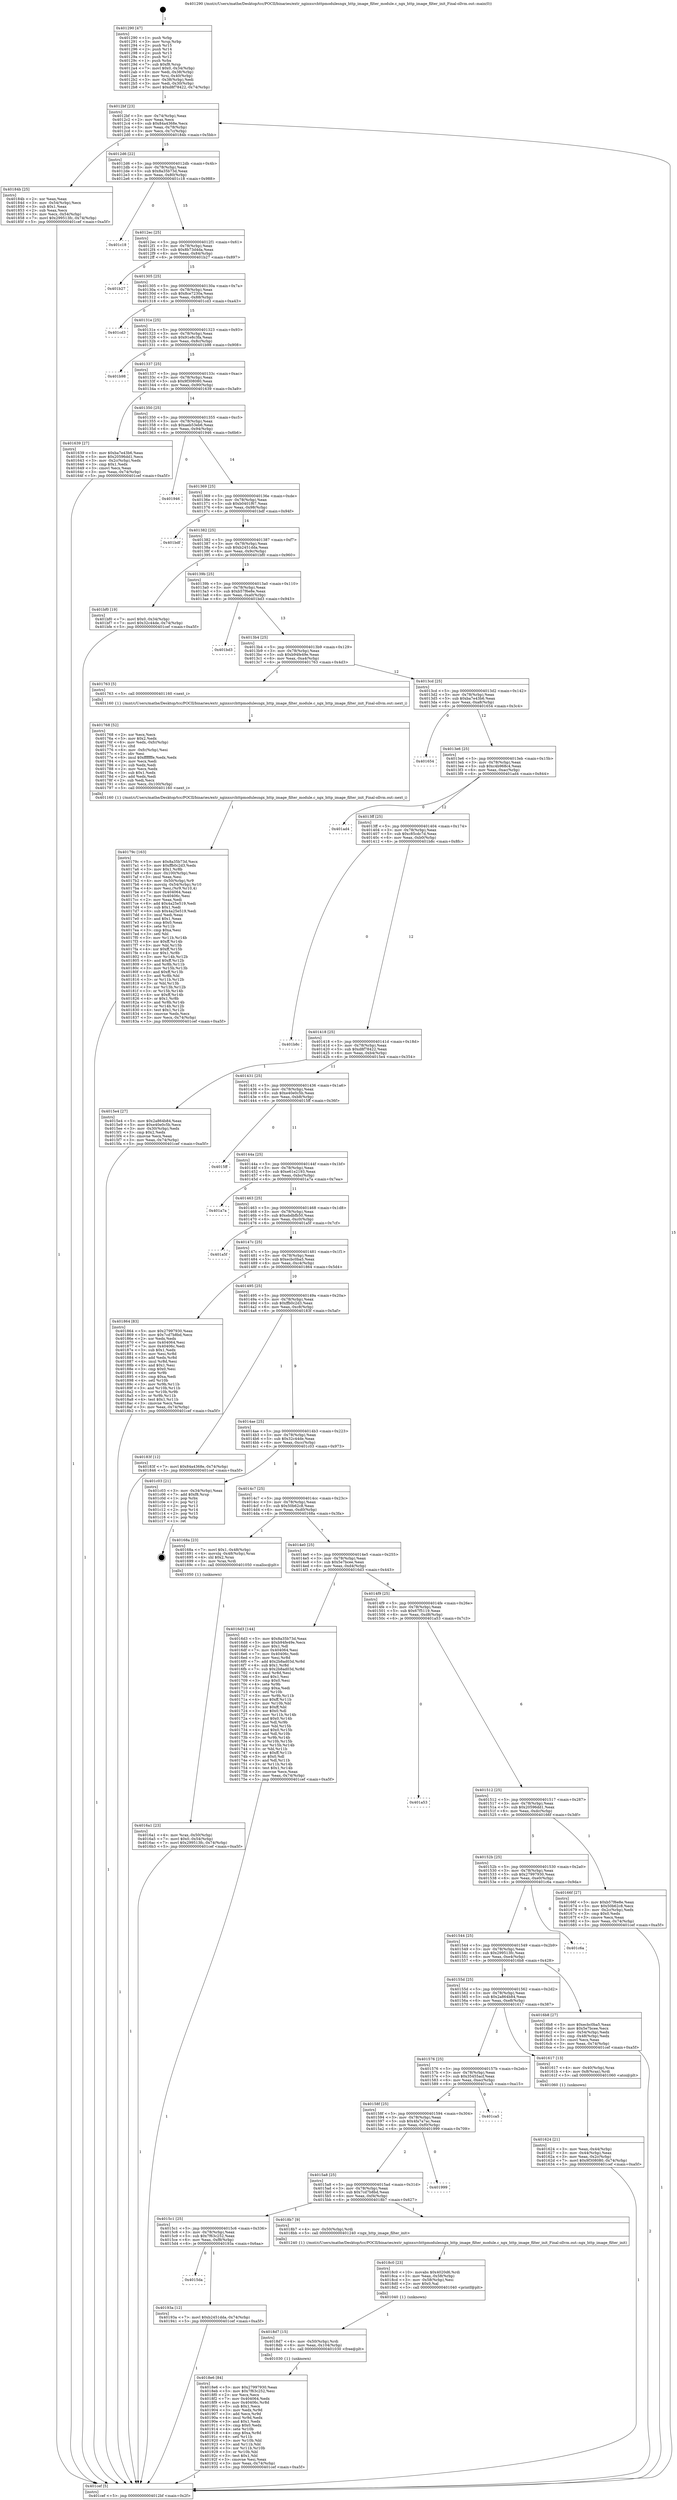 digraph "0x401290" {
  label = "0x401290 (/mnt/c/Users/mathe/Desktop/tcc/POCII/binaries/extr_nginxsrchttpmodulesngx_http_image_filter_module.c_ngx_http_image_filter_init_Final-ollvm.out::main(0))"
  labelloc = "t"
  node[shape=record]

  Entry [label="",width=0.3,height=0.3,shape=circle,fillcolor=black,style=filled]
  "0x4012bf" [label="{
     0x4012bf [23]\l
     | [instrs]\l
     &nbsp;&nbsp;0x4012bf \<+3\>: mov -0x74(%rbp),%eax\l
     &nbsp;&nbsp;0x4012c2 \<+2\>: mov %eax,%ecx\l
     &nbsp;&nbsp;0x4012c4 \<+6\>: sub $0x84a4368e,%ecx\l
     &nbsp;&nbsp;0x4012ca \<+3\>: mov %eax,-0x78(%rbp)\l
     &nbsp;&nbsp;0x4012cd \<+3\>: mov %ecx,-0x7c(%rbp)\l
     &nbsp;&nbsp;0x4012d0 \<+6\>: je 000000000040184b \<main+0x5bb\>\l
  }"]
  "0x40184b" [label="{
     0x40184b [25]\l
     | [instrs]\l
     &nbsp;&nbsp;0x40184b \<+2\>: xor %eax,%eax\l
     &nbsp;&nbsp;0x40184d \<+3\>: mov -0x54(%rbp),%ecx\l
     &nbsp;&nbsp;0x401850 \<+3\>: sub $0x1,%eax\l
     &nbsp;&nbsp;0x401853 \<+2\>: sub %eax,%ecx\l
     &nbsp;&nbsp;0x401855 \<+3\>: mov %ecx,-0x54(%rbp)\l
     &nbsp;&nbsp;0x401858 \<+7\>: movl $0x299513fc,-0x74(%rbp)\l
     &nbsp;&nbsp;0x40185f \<+5\>: jmp 0000000000401cef \<main+0xa5f\>\l
  }"]
  "0x4012d6" [label="{
     0x4012d6 [22]\l
     | [instrs]\l
     &nbsp;&nbsp;0x4012d6 \<+5\>: jmp 00000000004012db \<main+0x4b\>\l
     &nbsp;&nbsp;0x4012db \<+3\>: mov -0x78(%rbp),%eax\l
     &nbsp;&nbsp;0x4012de \<+5\>: sub $0x8a35b73d,%eax\l
     &nbsp;&nbsp;0x4012e3 \<+3\>: mov %eax,-0x80(%rbp)\l
     &nbsp;&nbsp;0x4012e6 \<+6\>: je 0000000000401c18 \<main+0x988\>\l
  }"]
  Exit [label="",width=0.3,height=0.3,shape=circle,fillcolor=black,style=filled,peripheries=2]
  "0x401c18" [label="{
     0x401c18\l
  }", style=dashed]
  "0x4012ec" [label="{
     0x4012ec [25]\l
     | [instrs]\l
     &nbsp;&nbsp;0x4012ec \<+5\>: jmp 00000000004012f1 \<main+0x61\>\l
     &nbsp;&nbsp;0x4012f1 \<+3\>: mov -0x78(%rbp),%eax\l
     &nbsp;&nbsp;0x4012f4 \<+5\>: sub $0x8b73d4da,%eax\l
     &nbsp;&nbsp;0x4012f9 \<+6\>: mov %eax,-0x84(%rbp)\l
     &nbsp;&nbsp;0x4012ff \<+6\>: je 0000000000401b27 \<main+0x897\>\l
  }"]
  "0x4015da" [label="{
     0x4015da\l
  }", style=dashed]
  "0x401b27" [label="{
     0x401b27\l
  }", style=dashed]
  "0x401305" [label="{
     0x401305 [25]\l
     | [instrs]\l
     &nbsp;&nbsp;0x401305 \<+5\>: jmp 000000000040130a \<main+0x7a\>\l
     &nbsp;&nbsp;0x40130a \<+3\>: mov -0x78(%rbp),%eax\l
     &nbsp;&nbsp;0x40130d \<+5\>: sub $0x8ce7230a,%eax\l
     &nbsp;&nbsp;0x401312 \<+6\>: mov %eax,-0x88(%rbp)\l
     &nbsp;&nbsp;0x401318 \<+6\>: je 0000000000401cd3 \<main+0xa43\>\l
  }"]
  "0x40193a" [label="{
     0x40193a [12]\l
     | [instrs]\l
     &nbsp;&nbsp;0x40193a \<+7\>: movl $0xb2451dda,-0x74(%rbp)\l
     &nbsp;&nbsp;0x401941 \<+5\>: jmp 0000000000401cef \<main+0xa5f\>\l
  }"]
  "0x401cd3" [label="{
     0x401cd3\l
  }", style=dashed]
  "0x40131e" [label="{
     0x40131e [25]\l
     | [instrs]\l
     &nbsp;&nbsp;0x40131e \<+5\>: jmp 0000000000401323 \<main+0x93\>\l
     &nbsp;&nbsp;0x401323 \<+3\>: mov -0x78(%rbp),%eax\l
     &nbsp;&nbsp;0x401326 \<+5\>: sub $0x91e8c3fa,%eax\l
     &nbsp;&nbsp;0x40132b \<+6\>: mov %eax,-0x8c(%rbp)\l
     &nbsp;&nbsp;0x401331 \<+6\>: je 0000000000401b98 \<main+0x908\>\l
  }"]
  "0x4018e6" [label="{
     0x4018e6 [84]\l
     | [instrs]\l
     &nbsp;&nbsp;0x4018e6 \<+5\>: mov $0x27997930,%eax\l
     &nbsp;&nbsp;0x4018eb \<+5\>: mov $0x7f63c252,%esi\l
     &nbsp;&nbsp;0x4018f0 \<+2\>: xor %ecx,%ecx\l
     &nbsp;&nbsp;0x4018f2 \<+7\>: mov 0x404064,%edx\l
     &nbsp;&nbsp;0x4018f9 \<+8\>: mov 0x40406c,%r8d\l
     &nbsp;&nbsp;0x401901 \<+3\>: sub $0x1,%ecx\l
     &nbsp;&nbsp;0x401904 \<+3\>: mov %edx,%r9d\l
     &nbsp;&nbsp;0x401907 \<+3\>: add %ecx,%r9d\l
     &nbsp;&nbsp;0x40190a \<+4\>: imul %r9d,%edx\l
     &nbsp;&nbsp;0x40190e \<+3\>: and $0x1,%edx\l
     &nbsp;&nbsp;0x401911 \<+3\>: cmp $0x0,%edx\l
     &nbsp;&nbsp;0x401914 \<+4\>: sete %r10b\l
     &nbsp;&nbsp;0x401918 \<+4\>: cmp $0xa,%r8d\l
     &nbsp;&nbsp;0x40191c \<+4\>: setl %r11b\l
     &nbsp;&nbsp;0x401920 \<+3\>: mov %r10b,%bl\l
     &nbsp;&nbsp;0x401923 \<+3\>: and %r11b,%bl\l
     &nbsp;&nbsp;0x401926 \<+3\>: xor %r11b,%r10b\l
     &nbsp;&nbsp;0x401929 \<+3\>: or %r10b,%bl\l
     &nbsp;&nbsp;0x40192c \<+3\>: test $0x1,%bl\l
     &nbsp;&nbsp;0x40192f \<+3\>: cmovne %esi,%eax\l
     &nbsp;&nbsp;0x401932 \<+3\>: mov %eax,-0x74(%rbp)\l
     &nbsp;&nbsp;0x401935 \<+5\>: jmp 0000000000401cef \<main+0xa5f\>\l
  }"]
  "0x401b98" [label="{
     0x401b98\l
  }", style=dashed]
  "0x401337" [label="{
     0x401337 [25]\l
     | [instrs]\l
     &nbsp;&nbsp;0x401337 \<+5\>: jmp 000000000040133c \<main+0xac\>\l
     &nbsp;&nbsp;0x40133c \<+3\>: mov -0x78(%rbp),%eax\l
     &nbsp;&nbsp;0x40133f \<+5\>: sub $0x9f308080,%eax\l
     &nbsp;&nbsp;0x401344 \<+6\>: mov %eax,-0x90(%rbp)\l
     &nbsp;&nbsp;0x40134a \<+6\>: je 0000000000401639 \<main+0x3a9\>\l
  }"]
  "0x4018d7" [label="{
     0x4018d7 [15]\l
     | [instrs]\l
     &nbsp;&nbsp;0x4018d7 \<+4\>: mov -0x50(%rbp),%rdi\l
     &nbsp;&nbsp;0x4018db \<+6\>: mov %eax,-0x104(%rbp)\l
     &nbsp;&nbsp;0x4018e1 \<+5\>: call 0000000000401030 \<free@plt\>\l
     | [calls]\l
     &nbsp;&nbsp;0x401030 \{1\} (unknown)\l
  }"]
  "0x401639" [label="{
     0x401639 [27]\l
     | [instrs]\l
     &nbsp;&nbsp;0x401639 \<+5\>: mov $0xba7e43b6,%eax\l
     &nbsp;&nbsp;0x40163e \<+5\>: mov $0x20596dd1,%ecx\l
     &nbsp;&nbsp;0x401643 \<+3\>: mov -0x2c(%rbp),%edx\l
     &nbsp;&nbsp;0x401646 \<+3\>: cmp $0x1,%edx\l
     &nbsp;&nbsp;0x401649 \<+3\>: cmovl %ecx,%eax\l
     &nbsp;&nbsp;0x40164c \<+3\>: mov %eax,-0x74(%rbp)\l
     &nbsp;&nbsp;0x40164f \<+5\>: jmp 0000000000401cef \<main+0xa5f\>\l
  }"]
  "0x401350" [label="{
     0x401350 [25]\l
     | [instrs]\l
     &nbsp;&nbsp;0x401350 \<+5\>: jmp 0000000000401355 \<main+0xc5\>\l
     &nbsp;&nbsp;0x401355 \<+3\>: mov -0x78(%rbp),%eax\l
     &nbsp;&nbsp;0x401358 \<+5\>: sub $0xaeb53eb6,%eax\l
     &nbsp;&nbsp;0x40135d \<+6\>: mov %eax,-0x94(%rbp)\l
     &nbsp;&nbsp;0x401363 \<+6\>: je 0000000000401946 \<main+0x6b6\>\l
  }"]
  "0x4018c0" [label="{
     0x4018c0 [23]\l
     | [instrs]\l
     &nbsp;&nbsp;0x4018c0 \<+10\>: movabs $0x4020d6,%rdi\l
     &nbsp;&nbsp;0x4018ca \<+3\>: mov %eax,-0x58(%rbp)\l
     &nbsp;&nbsp;0x4018cd \<+3\>: mov -0x58(%rbp),%esi\l
     &nbsp;&nbsp;0x4018d0 \<+2\>: mov $0x0,%al\l
     &nbsp;&nbsp;0x4018d2 \<+5\>: call 0000000000401040 \<printf@plt\>\l
     | [calls]\l
     &nbsp;&nbsp;0x401040 \{1\} (unknown)\l
  }"]
  "0x401946" [label="{
     0x401946\l
  }", style=dashed]
  "0x401369" [label="{
     0x401369 [25]\l
     | [instrs]\l
     &nbsp;&nbsp;0x401369 \<+5\>: jmp 000000000040136e \<main+0xde\>\l
     &nbsp;&nbsp;0x40136e \<+3\>: mov -0x78(%rbp),%eax\l
     &nbsp;&nbsp;0x401371 \<+5\>: sub $0xb0401f67,%eax\l
     &nbsp;&nbsp;0x401376 \<+6\>: mov %eax,-0x98(%rbp)\l
     &nbsp;&nbsp;0x40137c \<+6\>: je 0000000000401bdf \<main+0x94f\>\l
  }"]
  "0x4015c1" [label="{
     0x4015c1 [25]\l
     | [instrs]\l
     &nbsp;&nbsp;0x4015c1 \<+5\>: jmp 00000000004015c6 \<main+0x336\>\l
     &nbsp;&nbsp;0x4015c6 \<+3\>: mov -0x78(%rbp),%eax\l
     &nbsp;&nbsp;0x4015c9 \<+5\>: sub $0x7f63c252,%eax\l
     &nbsp;&nbsp;0x4015ce \<+6\>: mov %eax,-0xf8(%rbp)\l
     &nbsp;&nbsp;0x4015d4 \<+6\>: je 000000000040193a \<main+0x6aa\>\l
  }"]
  "0x401bdf" [label="{
     0x401bdf\l
  }", style=dashed]
  "0x401382" [label="{
     0x401382 [25]\l
     | [instrs]\l
     &nbsp;&nbsp;0x401382 \<+5\>: jmp 0000000000401387 \<main+0xf7\>\l
     &nbsp;&nbsp;0x401387 \<+3\>: mov -0x78(%rbp),%eax\l
     &nbsp;&nbsp;0x40138a \<+5\>: sub $0xb2451dda,%eax\l
     &nbsp;&nbsp;0x40138f \<+6\>: mov %eax,-0x9c(%rbp)\l
     &nbsp;&nbsp;0x401395 \<+6\>: je 0000000000401bf0 \<main+0x960\>\l
  }"]
  "0x4018b7" [label="{
     0x4018b7 [9]\l
     | [instrs]\l
     &nbsp;&nbsp;0x4018b7 \<+4\>: mov -0x50(%rbp),%rdi\l
     &nbsp;&nbsp;0x4018bb \<+5\>: call 0000000000401240 \<ngx_http_image_filter_init\>\l
     | [calls]\l
     &nbsp;&nbsp;0x401240 \{1\} (/mnt/c/Users/mathe/Desktop/tcc/POCII/binaries/extr_nginxsrchttpmodulesngx_http_image_filter_module.c_ngx_http_image_filter_init_Final-ollvm.out::ngx_http_image_filter_init)\l
  }"]
  "0x401bf0" [label="{
     0x401bf0 [19]\l
     | [instrs]\l
     &nbsp;&nbsp;0x401bf0 \<+7\>: movl $0x0,-0x34(%rbp)\l
     &nbsp;&nbsp;0x401bf7 \<+7\>: movl $0x32c44de,-0x74(%rbp)\l
     &nbsp;&nbsp;0x401bfe \<+5\>: jmp 0000000000401cef \<main+0xa5f\>\l
  }"]
  "0x40139b" [label="{
     0x40139b [25]\l
     | [instrs]\l
     &nbsp;&nbsp;0x40139b \<+5\>: jmp 00000000004013a0 \<main+0x110\>\l
     &nbsp;&nbsp;0x4013a0 \<+3\>: mov -0x78(%rbp),%eax\l
     &nbsp;&nbsp;0x4013a3 \<+5\>: sub $0xb57f6e8e,%eax\l
     &nbsp;&nbsp;0x4013a8 \<+6\>: mov %eax,-0xa0(%rbp)\l
     &nbsp;&nbsp;0x4013ae \<+6\>: je 0000000000401bd3 \<main+0x943\>\l
  }"]
  "0x4015a8" [label="{
     0x4015a8 [25]\l
     | [instrs]\l
     &nbsp;&nbsp;0x4015a8 \<+5\>: jmp 00000000004015ad \<main+0x31d\>\l
     &nbsp;&nbsp;0x4015ad \<+3\>: mov -0x78(%rbp),%eax\l
     &nbsp;&nbsp;0x4015b0 \<+5\>: sub $0x7cd7b8bd,%eax\l
     &nbsp;&nbsp;0x4015b5 \<+6\>: mov %eax,-0xf4(%rbp)\l
     &nbsp;&nbsp;0x4015bb \<+6\>: je 00000000004018b7 \<main+0x627\>\l
  }"]
  "0x401bd3" [label="{
     0x401bd3\l
  }", style=dashed]
  "0x4013b4" [label="{
     0x4013b4 [25]\l
     | [instrs]\l
     &nbsp;&nbsp;0x4013b4 \<+5\>: jmp 00000000004013b9 \<main+0x129\>\l
     &nbsp;&nbsp;0x4013b9 \<+3\>: mov -0x78(%rbp),%eax\l
     &nbsp;&nbsp;0x4013bc \<+5\>: sub $0xb94fe49e,%eax\l
     &nbsp;&nbsp;0x4013c1 \<+6\>: mov %eax,-0xa4(%rbp)\l
     &nbsp;&nbsp;0x4013c7 \<+6\>: je 0000000000401763 \<main+0x4d3\>\l
  }"]
  "0x401999" [label="{
     0x401999\l
  }", style=dashed]
  "0x401763" [label="{
     0x401763 [5]\l
     | [instrs]\l
     &nbsp;&nbsp;0x401763 \<+5\>: call 0000000000401160 \<next_i\>\l
     | [calls]\l
     &nbsp;&nbsp;0x401160 \{1\} (/mnt/c/Users/mathe/Desktop/tcc/POCII/binaries/extr_nginxsrchttpmodulesngx_http_image_filter_module.c_ngx_http_image_filter_init_Final-ollvm.out::next_i)\l
  }"]
  "0x4013cd" [label="{
     0x4013cd [25]\l
     | [instrs]\l
     &nbsp;&nbsp;0x4013cd \<+5\>: jmp 00000000004013d2 \<main+0x142\>\l
     &nbsp;&nbsp;0x4013d2 \<+3\>: mov -0x78(%rbp),%eax\l
     &nbsp;&nbsp;0x4013d5 \<+5\>: sub $0xba7e43b6,%eax\l
     &nbsp;&nbsp;0x4013da \<+6\>: mov %eax,-0xa8(%rbp)\l
     &nbsp;&nbsp;0x4013e0 \<+6\>: je 0000000000401654 \<main+0x3c4\>\l
  }"]
  "0x40158f" [label="{
     0x40158f [25]\l
     | [instrs]\l
     &nbsp;&nbsp;0x40158f \<+5\>: jmp 0000000000401594 \<main+0x304\>\l
     &nbsp;&nbsp;0x401594 \<+3\>: mov -0x78(%rbp),%eax\l
     &nbsp;&nbsp;0x401597 \<+5\>: sub $0x4fa7a7ac,%eax\l
     &nbsp;&nbsp;0x40159c \<+6\>: mov %eax,-0xf0(%rbp)\l
     &nbsp;&nbsp;0x4015a2 \<+6\>: je 0000000000401999 \<main+0x709\>\l
  }"]
  "0x401654" [label="{
     0x401654\l
  }", style=dashed]
  "0x4013e6" [label="{
     0x4013e6 [25]\l
     | [instrs]\l
     &nbsp;&nbsp;0x4013e6 \<+5\>: jmp 00000000004013eb \<main+0x15b\>\l
     &nbsp;&nbsp;0x4013eb \<+3\>: mov -0x78(%rbp),%eax\l
     &nbsp;&nbsp;0x4013ee \<+5\>: sub $0xc4b968c4,%eax\l
     &nbsp;&nbsp;0x4013f3 \<+6\>: mov %eax,-0xac(%rbp)\l
     &nbsp;&nbsp;0x4013f9 \<+6\>: je 0000000000401ad4 \<main+0x844\>\l
  }"]
  "0x401ca5" [label="{
     0x401ca5\l
  }", style=dashed]
  "0x401ad4" [label="{
     0x401ad4\l
  }", style=dashed]
  "0x4013ff" [label="{
     0x4013ff [25]\l
     | [instrs]\l
     &nbsp;&nbsp;0x4013ff \<+5\>: jmp 0000000000401404 \<main+0x174\>\l
     &nbsp;&nbsp;0x401404 \<+3\>: mov -0x78(%rbp),%eax\l
     &nbsp;&nbsp;0x401407 \<+5\>: sub $0xc85cdc7d,%eax\l
     &nbsp;&nbsp;0x40140c \<+6\>: mov %eax,-0xb0(%rbp)\l
     &nbsp;&nbsp;0x401412 \<+6\>: je 0000000000401b8c \<main+0x8fc\>\l
  }"]
  "0x40179c" [label="{
     0x40179c [163]\l
     | [instrs]\l
     &nbsp;&nbsp;0x40179c \<+5\>: mov $0x8a35b73d,%ecx\l
     &nbsp;&nbsp;0x4017a1 \<+5\>: mov $0xffb0c2d3,%edx\l
     &nbsp;&nbsp;0x4017a6 \<+3\>: mov $0x1,%r8b\l
     &nbsp;&nbsp;0x4017a9 \<+6\>: mov -0x100(%rbp),%esi\l
     &nbsp;&nbsp;0x4017af \<+3\>: imul %eax,%esi\l
     &nbsp;&nbsp;0x4017b2 \<+4\>: mov -0x50(%rbp),%r9\l
     &nbsp;&nbsp;0x4017b6 \<+4\>: movslq -0x54(%rbp),%r10\l
     &nbsp;&nbsp;0x4017ba \<+4\>: mov %esi,(%r9,%r10,4)\l
     &nbsp;&nbsp;0x4017be \<+7\>: mov 0x404064,%eax\l
     &nbsp;&nbsp;0x4017c5 \<+7\>: mov 0x40406c,%esi\l
     &nbsp;&nbsp;0x4017cc \<+2\>: mov %eax,%edi\l
     &nbsp;&nbsp;0x4017ce \<+6\>: add $0x4a25e519,%edi\l
     &nbsp;&nbsp;0x4017d4 \<+3\>: sub $0x1,%edi\l
     &nbsp;&nbsp;0x4017d7 \<+6\>: sub $0x4a25e519,%edi\l
     &nbsp;&nbsp;0x4017dd \<+3\>: imul %edi,%eax\l
     &nbsp;&nbsp;0x4017e0 \<+3\>: and $0x1,%eax\l
     &nbsp;&nbsp;0x4017e3 \<+3\>: cmp $0x0,%eax\l
     &nbsp;&nbsp;0x4017e6 \<+4\>: sete %r11b\l
     &nbsp;&nbsp;0x4017ea \<+3\>: cmp $0xa,%esi\l
     &nbsp;&nbsp;0x4017ed \<+3\>: setl %bl\l
     &nbsp;&nbsp;0x4017f0 \<+3\>: mov %r11b,%r14b\l
     &nbsp;&nbsp;0x4017f3 \<+4\>: xor $0xff,%r14b\l
     &nbsp;&nbsp;0x4017f7 \<+3\>: mov %bl,%r15b\l
     &nbsp;&nbsp;0x4017fa \<+4\>: xor $0xff,%r15b\l
     &nbsp;&nbsp;0x4017fe \<+4\>: xor $0x1,%r8b\l
     &nbsp;&nbsp;0x401802 \<+3\>: mov %r14b,%r12b\l
     &nbsp;&nbsp;0x401805 \<+4\>: and $0xff,%r12b\l
     &nbsp;&nbsp;0x401809 \<+3\>: and %r8b,%r11b\l
     &nbsp;&nbsp;0x40180c \<+3\>: mov %r15b,%r13b\l
     &nbsp;&nbsp;0x40180f \<+4\>: and $0xff,%r13b\l
     &nbsp;&nbsp;0x401813 \<+3\>: and %r8b,%bl\l
     &nbsp;&nbsp;0x401816 \<+3\>: or %r11b,%r12b\l
     &nbsp;&nbsp;0x401819 \<+3\>: or %bl,%r13b\l
     &nbsp;&nbsp;0x40181c \<+3\>: xor %r13b,%r12b\l
     &nbsp;&nbsp;0x40181f \<+3\>: or %r15b,%r14b\l
     &nbsp;&nbsp;0x401822 \<+4\>: xor $0xff,%r14b\l
     &nbsp;&nbsp;0x401826 \<+4\>: or $0x1,%r8b\l
     &nbsp;&nbsp;0x40182a \<+3\>: and %r8b,%r14b\l
     &nbsp;&nbsp;0x40182d \<+3\>: or %r14b,%r12b\l
     &nbsp;&nbsp;0x401830 \<+4\>: test $0x1,%r12b\l
     &nbsp;&nbsp;0x401834 \<+3\>: cmovne %edx,%ecx\l
     &nbsp;&nbsp;0x401837 \<+3\>: mov %ecx,-0x74(%rbp)\l
     &nbsp;&nbsp;0x40183a \<+5\>: jmp 0000000000401cef \<main+0xa5f\>\l
  }"]
  "0x401b8c" [label="{
     0x401b8c\l
  }", style=dashed]
  "0x401418" [label="{
     0x401418 [25]\l
     | [instrs]\l
     &nbsp;&nbsp;0x401418 \<+5\>: jmp 000000000040141d \<main+0x18d\>\l
     &nbsp;&nbsp;0x40141d \<+3\>: mov -0x78(%rbp),%eax\l
     &nbsp;&nbsp;0x401420 \<+5\>: sub $0xd8f78422,%eax\l
     &nbsp;&nbsp;0x401425 \<+6\>: mov %eax,-0xb4(%rbp)\l
     &nbsp;&nbsp;0x40142b \<+6\>: je 00000000004015e4 \<main+0x354\>\l
  }"]
  "0x401768" [label="{
     0x401768 [52]\l
     | [instrs]\l
     &nbsp;&nbsp;0x401768 \<+2\>: xor %ecx,%ecx\l
     &nbsp;&nbsp;0x40176a \<+5\>: mov $0x2,%edx\l
     &nbsp;&nbsp;0x40176f \<+6\>: mov %edx,-0xfc(%rbp)\l
     &nbsp;&nbsp;0x401775 \<+1\>: cltd\l
     &nbsp;&nbsp;0x401776 \<+6\>: mov -0xfc(%rbp),%esi\l
     &nbsp;&nbsp;0x40177c \<+2\>: idiv %esi\l
     &nbsp;&nbsp;0x40177e \<+6\>: imul $0xfffffffe,%edx,%edx\l
     &nbsp;&nbsp;0x401784 \<+2\>: mov %ecx,%edi\l
     &nbsp;&nbsp;0x401786 \<+2\>: sub %edx,%edi\l
     &nbsp;&nbsp;0x401788 \<+2\>: mov %ecx,%edx\l
     &nbsp;&nbsp;0x40178a \<+3\>: sub $0x1,%edx\l
     &nbsp;&nbsp;0x40178d \<+2\>: add %edx,%edi\l
     &nbsp;&nbsp;0x40178f \<+2\>: sub %edi,%ecx\l
     &nbsp;&nbsp;0x401791 \<+6\>: mov %ecx,-0x100(%rbp)\l
     &nbsp;&nbsp;0x401797 \<+5\>: call 0000000000401160 \<next_i\>\l
     | [calls]\l
     &nbsp;&nbsp;0x401160 \{1\} (/mnt/c/Users/mathe/Desktop/tcc/POCII/binaries/extr_nginxsrchttpmodulesngx_http_image_filter_module.c_ngx_http_image_filter_init_Final-ollvm.out::next_i)\l
  }"]
  "0x4015e4" [label="{
     0x4015e4 [27]\l
     | [instrs]\l
     &nbsp;&nbsp;0x4015e4 \<+5\>: mov $0x2a864b84,%eax\l
     &nbsp;&nbsp;0x4015e9 \<+5\>: mov $0xe40e0c5b,%ecx\l
     &nbsp;&nbsp;0x4015ee \<+3\>: mov -0x30(%rbp),%edx\l
     &nbsp;&nbsp;0x4015f1 \<+3\>: cmp $0x2,%edx\l
     &nbsp;&nbsp;0x4015f4 \<+3\>: cmovne %ecx,%eax\l
     &nbsp;&nbsp;0x4015f7 \<+3\>: mov %eax,-0x74(%rbp)\l
     &nbsp;&nbsp;0x4015fa \<+5\>: jmp 0000000000401cef \<main+0xa5f\>\l
  }"]
  "0x401431" [label="{
     0x401431 [25]\l
     | [instrs]\l
     &nbsp;&nbsp;0x401431 \<+5\>: jmp 0000000000401436 \<main+0x1a6\>\l
     &nbsp;&nbsp;0x401436 \<+3\>: mov -0x78(%rbp),%eax\l
     &nbsp;&nbsp;0x401439 \<+5\>: sub $0xe40e0c5b,%eax\l
     &nbsp;&nbsp;0x40143e \<+6\>: mov %eax,-0xb8(%rbp)\l
     &nbsp;&nbsp;0x401444 \<+6\>: je 00000000004015ff \<main+0x36f\>\l
  }"]
  "0x401cef" [label="{
     0x401cef [5]\l
     | [instrs]\l
     &nbsp;&nbsp;0x401cef \<+5\>: jmp 00000000004012bf \<main+0x2f\>\l
  }"]
  "0x401290" [label="{
     0x401290 [47]\l
     | [instrs]\l
     &nbsp;&nbsp;0x401290 \<+1\>: push %rbp\l
     &nbsp;&nbsp;0x401291 \<+3\>: mov %rsp,%rbp\l
     &nbsp;&nbsp;0x401294 \<+2\>: push %r15\l
     &nbsp;&nbsp;0x401296 \<+2\>: push %r14\l
     &nbsp;&nbsp;0x401298 \<+2\>: push %r13\l
     &nbsp;&nbsp;0x40129a \<+2\>: push %r12\l
     &nbsp;&nbsp;0x40129c \<+1\>: push %rbx\l
     &nbsp;&nbsp;0x40129d \<+7\>: sub $0xf8,%rsp\l
     &nbsp;&nbsp;0x4012a4 \<+7\>: movl $0x0,-0x34(%rbp)\l
     &nbsp;&nbsp;0x4012ab \<+3\>: mov %edi,-0x38(%rbp)\l
     &nbsp;&nbsp;0x4012ae \<+4\>: mov %rsi,-0x40(%rbp)\l
     &nbsp;&nbsp;0x4012b2 \<+3\>: mov -0x38(%rbp),%edi\l
     &nbsp;&nbsp;0x4012b5 \<+3\>: mov %edi,-0x30(%rbp)\l
     &nbsp;&nbsp;0x4012b8 \<+7\>: movl $0xd8f78422,-0x74(%rbp)\l
  }"]
  "0x4016a1" [label="{
     0x4016a1 [23]\l
     | [instrs]\l
     &nbsp;&nbsp;0x4016a1 \<+4\>: mov %rax,-0x50(%rbp)\l
     &nbsp;&nbsp;0x4016a5 \<+7\>: movl $0x0,-0x54(%rbp)\l
     &nbsp;&nbsp;0x4016ac \<+7\>: movl $0x299513fc,-0x74(%rbp)\l
     &nbsp;&nbsp;0x4016b3 \<+5\>: jmp 0000000000401cef \<main+0xa5f\>\l
  }"]
  "0x4015ff" [label="{
     0x4015ff\l
  }", style=dashed]
  "0x40144a" [label="{
     0x40144a [25]\l
     | [instrs]\l
     &nbsp;&nbsp;0x40144a \<+5\>: jmp 000000000040144f \<main+0x1bf\>\l
     &nbsp;&nbsp;0x40144f \<+3\>: mov -0x78(%rbp),%eax\l
     &nbsp;&nbsp;0x401452 \<+5\>: sub $0xe61e2193,%eax\l
     &nbsp;&nbsp;0x401457 \<+6\>: mov %eax,-0xbc(%rbp)\l
     &nbsp;&nbsp;0x40145d \<+6\>: je 0000000000401a7a \<main+0x7ea\>\l
  }"]
  "0x401624" [label="{
     0x401624 [21]\l
     | [instrs]\l
     &nbsp;&nbsp;0x401624 \<+3\>: mov %eax,-0x44(%rbp)\l
     &nbsp;&nbsp;0x401627 \<+3\>: mov -0x44(%rbp),%eax\l
     &nbsp;&nbsp;0x40162a \<+3\>: mov %eax,-0x2c(%rbp)\l
     &nbsp;&nbsp;0x40162d \<+7\>: movl $0x9f308080,-0x74(%rbp)\l
     &nbsp;&nbsp;0x401634 \<+5\>: jmp 0000000000401cef \<main+0xa5f\>\l
  }"]
  "0x401a7a" [label="{
     0x401a7a\l
  }", style=dashed]
  "0x401463" [label="{
     0x401463 [25]\l
     | [instrs]\l
     &nbsp;&nbsp;0x401463 \<+5\>: jmp 0000000000401468 \<main+0x1d8\>\l
     &nbsp;&nbsp;0x401468 \<+3\>: mov -0x78(%rbp),%eax\l
     &nbsp;&nbsp;0x40146b \<+5\>: sub $0xebdbfb50,%eax\l
     &nbsp;&nbsp;0x401470 \<+6\>: mov %eax,-0xc0(%rbp)\l
     &nbsp;&nbsp;0x401476 \<+6\>: je 0000000000401a5f \<main+0x7cf\>\l
  }"]
  "0x401576" [label="{
     0x401576 [25]\l
     | [instrs]\l
     &nbsp;&nbsp;0x401576 \<+5\>: jmp 000000000040157b \<main+0x2eb\>\l
     &nbsp;&nbsp;0x40157b \<+3\>: mov -0x78(%rbp),%eax\l
     &nbsp;&nbsp;0x40157e \<+5\>: sub $0x35455acf,%eax\l
     &nbsp;&nbsp;0x401583 \<+6\>: mov %eax,-0xec(%rbp)\l
     &nbsp;&nbsp;0x401589 \<+6\>: je 0000000000401ca5 \<main+0xa15\>\l
  }"]
  "0x401a5f" [label="{
     0x401a5f\l
  }", style=dashed]
  "0x40147c" [label="{
     0x40147c [25]\l
     | [instrs]\l
     &nbsp;&nbsp;0x40147c \<+5\>: jmp 0000000000401481 \<main+0x1f1\>\l
     &nbsp;&nbsp;0x401481 \<+3\>: mov -0x78(%rbp),%eax\l
     &nbsp;&nbsp;0x401484 \<+5\>: sub $0xecbc0ba5,%eax\l
     &nbsp;&nbsp;0x401489 \<+6\>: mov %eax,-0xc4(%rbp)\l
     &nbsp;&nbsp;0x40148f \<+6\>: je 0000000000401864 \<main+0x5d4\>\l
  }"]
  "0x401617" [label="{
     0x401617 [13]\l
     | [instrs]\l
     &nbsp;&nbsp;0x401617 \<+4\>: mov -0x40(%rbp),%rax\l
     &nbsp;&nbsp;0x40161b \<+4\>: mov 0x8(%rax),%rdi\l
     &nbsp;&nbsp;0x40161f \<+5\>: call 0000000000401060 \<atoi@plt\>\l
     | [calls]\l
     &nbsp;&nbsp;0x401060 \{1\} (unknown)\l
  }"]
  "0x401864" [label="{
     0x401864 [83]\l
     | [instrs]\l
     &nbsp;&nbsp;0x401864 \<+5\>: mov $0x27997930,%eax\l
     &nbsp;&nbsp;0x401869 \<+5\>: mov $0x7cd7b8bd,%ecx\l
     &nbsp;&nbsp;0x40186e \<+2\>: xor %edx,%edx\l
     &nbsp;&nbsp;0x401870 \<+7\>: mov 0x404064,%esi\l
     &nbsp;&nbsp;0x401877 \<+7\>: mov 0x40406c,%edi\l
     &nbsp;&nbsp;0x40187e \<+3\>: sub $0x1,%edx\l
     &nbsp;&nbsp;0x401881 \<+3\>: mov %esi,%r8d\l
     &nbsp;&nbsp;0x401884 \<+3\>: add %edx,%r8d\l
     &nbsp;&nbsp;0x401887 \<+4\>: imul %r8d,%esi\l
     &nbsp;&nbsp;0x40188b \<+3\>: and $0x1,%esi\l
     &nbsp;&nbsp;0x40188e \<+3\>: cmp $0x0,%esi\l
     &nbsp;&nbsp;0x401891 \<+4\>: sete %r9b\l
     &nbsp;&nbsp;0x401895 \<+3\>: cmp $0xa,%edi\l
     &nbsp;&nbsp;0x401898 \<+4\>: setl %r10b\l
     &nbsp;&nbsp;0x40189c \<+3\>: mov %r9b,%r11b\l
     &nbsp;&nbsp;0x40189f \<+3\>: and %r10b,%r11b\l
     &nbsp;&nbsp;0x4018a2 \<+3\>: xor %r10b,%r9b\l
     &nbsp;&nbsp;0x4018a5 \<+3\>: or %r9b,%r11b\l
     &nbsp;&nbsp;0x4018a8 \<+4\>: test $0x1,%r11b\l
     &nbsp;&nbsp;0x4018ac \<+3\>: cmovne %ecx,%eax\l
     &nbsp;&nbsp;0x4018af \<+3\>: mov %eax,-0x74(%rbp)\l
     &nbsp;&nbsp;0x4018b2 \<+5\>: jmp 0000000000401cef \<main+0xa5f\>\l
  }"]
  "0x401495" [label="{
     0x401495 [25]\l
     | [instrs]\l
     &nbsp;&nbsp;0x401495 \<+5\>: jmp 000000000040149a \<main+0x20a\>\l
     &nbsp;&nbsp;0x40149a \<+3\>: mov -0x78(%rbp),%eax\l
     &nbsp;&nbsp;0x40149d \<+5\>: sub $0xffb0c2d3,%eax\l
     &nbsp;&nbsp;0x4014a2 \<+6\>: mov %eax,-0xc8(%rbp)\l
     &nbsp;&nbsp;0x4014a8 \<+6\>: je 000000000040183f \<main+0x5af\>\l
  }"]
  "0x40155d" [label="{
     0x40155d [25]\l
     | [instrs]\l
     &nbsp;&nbsp;0x40155d \<+5\>: jmp 0000000000401562 \<main+0x2d2\>\l
     &nbsp;&nbsp;0x401562 \<+3\>: mov -0x78(%rbp),%eax\l
     &nbsp;&nbsp;0x401565 \<+5\>: sub $0x2a864b84,%eax\l
     &nbsp;&nbsp;0x40156a \<+6\>: mov %eax,-0xe8(%rbp)\l
     &nbsp;&nbsp;0x401570 \<+6\>: je 0000000000401617 \<main+0x387\>\l
  }"]
  "0x40183f" [label="{
     0x40183f [12]\l
     | [instrs]\l
     &nbsp;&nbsp;0x40183f \<+7\>: movl $0x84a4368e,-0x74(%rbp)\l
     &nbsp;&nbsp;0x401846 \<+5\>: jmp 0000000000401cef \<main+0xa5f\>\l
  }"]
  "0x4014ae" [label="{
     0x4014ae [25]\l
     | [instrs]\l
     &nbsp;&nbsp;0x4014ae \<+5\>: jmp 00000000004014b3 \<main+0x223\>\l
     &nbsp;&nbsp;0x4014b3 \<+3\>: mov -0x78(%rbp),%eax\l
     &nbsp;&nbsp;0x4014b6 \<+5\>: sub $0x32c44de,%eax\l
     &nbsp;&nbsp;0x4014bb \<+6\>: mov %eax,-0xcc(%rbp)\l
     &nbsp;&nbsp;0x4014c1 \<+6\>: je 0000000000401c03 \<main+0x973\>\l
  }"]
  "0x4016b8" [label="{
     0x4016b8 [27]\l
     | [instrs]\l
     &nbsp;&nbsp;0x4016b8 \<+5\>: mov $0xecbc0ba5,%eax\l
     &nbsp;&nbsp;0x4016bd \<+5\>: mov $0x5e7bcee,%ecx\l
     &nbsp;&nbsp;0x4016c2 \<+3\>: mov -0x54(%rbp),%edx\l
     &nbsp;&nbsp;0x4016c5 \<+3\>: cmp -0x48(%rbp),%edx\l
     &nbsp;&nbsp;0x4016c8 \<+3\>: cmovl %ecx,%eax\l
     &nbsp;&nbsp;0x4016cb \<+3\>: mov %eax,-0x74(%rbp)\l
     &nbsp;&nbsp;0x4016ce \<+5\>: jmp 0000000000401cef \<main+0xa5f\>\l
  }"]
  "0x401c03" [label="{
     0x401c03 [21]\l
     | [instrs]\l
     &nbsp;&nbsp;0x401c03 \<+3\>: mov -0x34(%rbp),%eax\l
     &nbsp;&nbsp;0x401c06 \<+7\>: add $0xf8,%rsp\l
     &nbsp;&nbsp;0x401c0d \<+1\>: pop %rbx\l
     &nbsp;&nbsp;0x401c0e \<+2\>: pop %r12\l
     &nbsp;&nbsp;0x401c10 \<+2\>: pop %r13\l
     &nbsp;&nbsp;0x401c12 \<+2\>: pop %r14\l
     &nbsp;&nbsp;0x401c14 \<+2\>: pop %r15\l
     &nbsp;&nbsp;0x401c16 \<+1\>: pop %rbp\l
     &nbsp;&nbsp;0x401c17 \<+1\>: ret\l
  }"]
  "0x4014c7" [label="{
     0x4014c7 [25]\l
     | [instrs]\l
     &nbsp;&nbsp;0x4014c7 \<+5\>: jmp 00000000004014cc \<main+0x23c\>\l
     &nbsp;&nbsp;0x4014cc \<+3\>: mov -0x78(%rbp),%eax\l
     &nbsp;&nbsp;0x4014cf \<+5\>: sub $0x50b62c8,%eax\l
     &nbsp;&nbsp;0x4014d4 \<+6\>: mov %eax,-0xd0(%rbp)\l
     &nbsp;&nbsp;0x4014da \<+6\>: je 000000000040168a \<main+0x3fa\>\l
  }"]
  "0x401544" [label="{
     0x401544 [25]\l
     | [instrs]\l
     &nbsp;&nbsp;0x401544 \<+5\>: jmp 0000000000401549 \<main+0x2b9\>\l
     &nbsp;&nbsp;0x401549 \<+3\>: mov -0x78(%rbp),%eax\l
     &nbsp;&nbsp;0x40154c \<+5\>: sub $0x299513fc,%eax\l
     &nbsp;&nbsp;0x401551 \<+6\>: mov %eax,-0xe4(%rbp)\l
     &nbsp;&nbsp;0x401557 \<+6\>: je 00000000004016b8 \<main+0x428\>\l
  }"]
  "0x40168a" [label="{
     0x40168a [23]\l
     | [instrs]\l
     &nbsp;&nbsp;0x40168a \<+7\>: movl $0x1,-0x48(%rbp)\l
     &nbsp;&nbsp;0x401691 \<+4\>: movslq -0x48(%rbp),%rax\l
     &nbsp;&nbsp;0x401695 \<+4\>: shl $0x2,%rax\l
     &nbsp;&nbsp;0x401699 \<+3\>: mov %rax,%rdi\l
     &nbsp;&nbsp;0x40169c \<+5\>: call 0000000000401050 \<malloc@plt\>\l
     | [calls]\l
     &nbsp;&nbsp;0x401050 \{1\} (unknown)\l
  }"]
  "0x4014e0" [label="{
     0x4014e0 [25]\l
     | [instrs]\l
     &nbsp;&nbsp;0x4014e0 \<+5\>: jmp 00000000004014e5 \<main+0x255\>\l
     &nbsp;&nbsp;0x4014e5 \<+3\>: mov -0x78(%rbp),%eax\l
     &nbsp;&nbsp;0x4014e8 \<+5\>: sub $0x5e7bcee,%eax\l
     &nbsp;&nbsp;0x4014ed \<+6\>: mov %eax,-0xd4(%rbp)\l
     &nbsp;&nbsp;0x4014f3 \<+6\>: je 00000000004016d3 \<main+0x443\>\l
  }"]
  "0x401c6a" [label="{
     0x401c6a\l
  }", style=dashed]
  "0x4016d3" [label="{
     0x4016d3 [144]\l
     | [instrs]\l
     &nbsp;&nbsp;0x4016d3 \<+5\>: mov $0x8a35b73d,%eax\l
     &nbsp;&nbsp;0x4016d8 \<+5\>: mov $0xb94fe49e,%ecx\l
     &nbsp;&nbsp;0x4016dd \<+2\>: mov $0x1,%dl\l
     &nbsp;&nbsp;0x4016df \<+7\>: mov 0x404064,%esi\l
     &nbsp;&nbsp;0x4016e6 \<+7\>: mov 0x40406c,%edi\l
     &nbsp;&nbsp;0x4016ed \<+3\>: mov %esi,%r8d\l
     &nbsp;&nbsp;0x4016f0 \<+7\>: add $0x2b8ad03d,%r8d\l
     &nbsp;&nbsp;0x4016f7 \<+4\>: sub $0x1,%r8d\l
     &nbsp;&nbsp;0x4016fb \<+7\>: sub $0x2b8ad03d,%r8d\l
     &nbsp;&nbsp;0x401702 \<+4\>: imul %r8d,%esi\l
     &nbsp;&nbsp;0x401706 \<+3\>: and $0x1,%esi\l
     &nbsp;&nbsp;0x401709 \<+3\>: cmp $0x0,%esi\l
     &nbsp;&nbsp;0x40170c \<+4\>: sete %r9b\l
     &nbsp;&nbsp;0x401710 \<+3\>: cmp $0xa,%edi\l
     &nbsp;&nbsp;0x401713 \<+4\>: setl %r10b\l
     &nbsp;&nbsp;0x401717 \<+3\>: mov %r9b,%r11b\l
     &nbsp;&nbsp;0x40171a \<+4\>: xor $0xff,%r11b\l
     &nbsp;&nbsp;0x40171e \<+3\>: mov %r10b,%bl\l
     &nbsp;&nbsp;0x401721 \<+3\>: xor $0xff,%bl\l
     &nbsp;&nbsp;0x401724 \<+3\>: xor $0x0,%dl\l
     &nbsp;&nbsp;0x401727 \<+3\>: mov %r11b,%r14b\l
     &nbsp;&nbsp;0x40172a \<+4\>: and $0x0,%r14b\l
     &nbsp;&nbsp;0x40172e \<+3\>: and %dl,%r9b\l
     &nbsp;&nbsp;0x401731 \<+3\>: mov %bl,%r15b\l
     &nbsp;&nbsp;0x401734 \<+4\>: and $0x0,%r15b\l
     &nbsp;&nbsp;0x401738 \<+3\>: and %dl,%r10b\l
     &nbsp;&nbsp;0x40173b \<+3\>: or %r9b,%r14b\l
     &nbsp;&nbsp;0x40173e \<+3\>: or %r10b,%r15b\l
     &nbsp;&nbsp;0x401741 \<+3\>: xor %r15b,%r14b\l
     &nbsp;&nbsp;0x401744 \<+3\>: or %bl,%r11b\l
     &nbsp;&nbsp;0x401747 \<+4\>: xor $0xff,%r11b\l
     &nbsp;&nbsp;0x40174b \<+3\>: or $0x0,%dl\l
     &nbsp;&nbsp;0x40174e \<+3\>: and %dl,%r11b\l
     &nbsp;&nbsp;0x401751 \<+3\>: or %r11b,%r14b\l
     &nbsp;&nbsp;0x401754 \<+4\>: test $0x1,%r14b\l
     &nbsp;&nbsp;0x401758 \<+3\>: cmovne %ecx,%eax\l
     &nbsp;&nbsp;0x40175b \<+3\>: mov %eax,-0x74(%rbp)\l
     &nbsp;&nbsp;0x40175e \<+5\>: jmp 0000000000401cef \<main+0xa5f\>\l
  }"]
  "0x4014f9" [label="{
     0x4014f9 [25]\l
     | [instrs]\l
     &nbsp;&nbsp;0x4014f9 \<+5\>: jmp 00000000004014fe \<main+0x26e\>\l
     &nbsp;&nbsp;0x4014fe \<+3\>: mov -0x78(%rbp),%eax\l
     &nbsp;&nbsp;0x401501 \<+5\>: sub $0x67f5119,%eax\l
     &nbsp;&nbsp;0x401506 \<+6\>: mov %eax,-0xd8(%rbp)\l
     &nbsp;&nbsp;0x40150c \<+6\>: je 0000000000401a53 \<main+0x7c3\>\l
  }"]
  "0x40152b" [label="{
     0x40152b [25]\l
     | [instrs]\l
     &nbsp;&nbsp;0x40152b \<+5\>: jmp 0000000000401530 \<main+0x2a0\>\l
     &nbsp;&nbsp;0x401530 \<+3\>: mov -0x78(%rbp),%eax\l
     &nbsp;&nbsp;0x401533 \<+5\>: sub $0x27997930,%eax\l
     &nbsp;&nbsp;0x401538 \<+6\>: mov %eax,-0xe0(%rbp)\l
     &nbsp;&nbsp;0x40153e \<+6\>: je 0000000000401c6a \<main+0x9da\>\l
  }"]
  "0x401a53" [label="{
     0x401a53\l
  }", style=dashed]
  "0x401512" [label="{
     0x401512 [25]\l
     | [instrs]\l
     &nbsp;&nbsp;0x401512 \<+5\>: jmp 0000000000401517 \<main+0x287\>\l
     &nbsp;&nbsp;0x401517 \<+3\>: mov -0x78(%rbp),%eax\l
     &nbsp;&nbsp;0x40151a \<+5\>: sub $0x20596dd1,%eax\l
     &nbsp;&nbsp;0x40151f \<+6\>: mov %eax,-0xdc(%rbp)\l
     &nbsp;&nbsp;0x401525 \<+6\>: je 000000000040166f \<main+0x3df\>\l
  }"]
  "0x40166f" [label="{
     0x40166f [27]\l
     | [instrs]\l
     &nbsp;&nbsp;0x40166f \<+5\>: mov $0xb57f6e8e,%eax\l
     &nbsp;&nbsp;0x401674 \<+5\>: mov $0x50b62c8,%ecx\l
     &nbsp;&nbsp;0x401679 \<+3\>: mov -0x2c(%rbp),%edx\l
     &nbsp;&nbsp;0x40167c \<+3\>: cmp $0x0,%edx\l
     &nbsp;&nbsp;0x40167f \<+3\>: cmove %ecx,%eax\l
     &nbsp;&nbsp;0x401682 \<+3\>: mov %eax,-0x74(%rbp)\l
     &nbsp;&nbsp;0x401685 \<+5\>: jmp 0000000000401cef \<main+0xa5f\>\l
  }"]
  Entry -> "0x401290" [label=" 1"]
  "0x4012bf" -> "0x40184b" [label=" 1"]
  "0x4012bf" -> "0x4012d6" [label=" 15"]
  "0x401c03" -> Exit [label=" 1"]
  "0x4012d6" -> "0x401c18" [label=" 0"]
  "0x4012d6" -> "0x4012ec" [label=" 15"]
  "0x401bf0" -> "0x401cef" [label=" 1"]
  "0x4012ec" -> "0x401b27" [label=" 0"]
  "0x4012ec" -> "0x401305" [label=" 15"]
  "0x40193a" -> "0x401cef" [label=" 1"]
  "0x401305" -> "0x401cd3" [label=" 0"]
  "0x401305" -> "0x40131e" [label=" 15"]
  "0x4015c1" -> "0x4015da" [label=" 0"]
  "0x40131e" -> "0x401b98" [label=" 0"]
  "0x40131e" -> "0x401337" [label=" 15"]
  "0x4015c1" -> "0x40193a" [label=" 1"]
  "0x401337" -> "0x401639" [label=" 1"]
  "0x401337" -> "0x401350" [label=" 14"]
  "0x4018e6" -> "0x401cef" [label=" 1"]
  "0x401350" -> "0x401946" [label=" 0"]
  "0x401350" -> "0x401369" [label=" 14"]
  "0x4018d7" -> "0x4018e6" [label=" 1"]
  "0x401369" -> "0x401bdf" [label=" 0"]
  "0x401369" -> "0x401382" [label=" 14"]
  "0x4018c0" -> "0x4018d7" [label=" 1"]
  "0x401382" -> "0x401bf0" [label=" 1"]
  "0x401382" -> "0x40139b" [label=" 13"]
  "0x4018b7" -> "0x4018c0" [label=" 1"]
  "0x40139b" -> "0x401bd3" [label=" 0"]
  "0x40139b" -> "0x4013b4" [label=" 13"]
  "0x4015a8" -> "0x4018b7" [label=" 1"]
  "0x4013b4" -> "0x401763" [label=" 1"]
  "0x4013b4" -> "0x4013cd" [label=" 12"]
  "0x4015a8" -> "0x4015c1" [label=" 1"]
  "0x4013cd" -> "0x401654" [label=" 0"]
  "0x4013cd" -> "0x4013e6" [label=" 12"]
  "0x40158f" -> "0x401999" [label=" 0"]
  "0x4013e6" -> "0x401ad4" [label=" 0"]
  "0x4013e6" -> "0x4013ff" [label=" 12"]
  "0x40158f" -> "0x4015a8" [label=" 2"]
  "0x4013ff" -> "0x401b8c" [label=" 0"]
  "0x4013ff" -> "0x401418" [label=" 12"]
  "0x401576" -> "0x401ca5" [label=" 0"]
  "0x401418" -> "0x4015e4" [label=" 1"]
  "0x401418" -> "0x401431" [label=" 11"]
  "0x4015e4" -> "0x401cef" [label=" 1"]
  "0x401290" -> "0x4012bf" [label=" 1"]
  "0x401cef" -> "0x4012bf" [label=" 15"]
  "0x401576" -> "0x40158f" [label=" 2"]
  "0x401431" -> "0x4015ff" [label=" 0"]
  "0x401431" -> "0x40144a" [label=" 11"]
  "0x401864" -> "0x401cef" [label=" 1"]
  "0x40144a" -> "0x401a7a" [label=" 0"]
  "0x40144a" -> "0x401463" [label=" 11"]
  "0x40184b" -> "0x401cef" [label=" 1"]
  "0x401463" -> "0x401a5f" [label=" 0"]
  "0x401463" -> "0x40147c" [label=" 11"]
  "0x40183f" -> "0x401cef" [label=" 1"]
  "0x40147c" -> "0x401864" [label=" 1"]
  "0x40147c" -> "0x401495" [label=" 10"]
  "0x40179c" -> "0x401cef" [label=" 1"]
  "0x401495" -> "0x40183f" [label=" 1"]
  "0x401495" -> "0x4014ae" [label=" 9"]
  "0x401763" -> "0x401768" [label=" 1"]
  "0x4014ae" -> "0x401c03" [label=" 1"]
  "0x4014ae" -> "0x4014c7" [label=" 8"]
  "0x4016d3" -> "0x401cef" [label=" 1"]
  "0x4014c7" -> "0x40168a" [label=" 1"]
  "0x4014c7" -> "0x4014e0" [label=" 7"]
  "0x4016a1" -> "0x401cef" [label=" 1"]
  "0x4014e0" -> "0x4016d3" [label=" 1"]
  "0x4014e0" -> "0x4014f9" [label=" 6"]
  "0x40168a" -> "0x4016a1" [label=" 1"]
  "0x4014f9" -> "0x401a53" [label=" 0"]
  "0x4014f9" -> "0x401512" [label=" 6"]
  "0x401639" -> "0x401cef" [label=" 1"]
  "0x401512" -> "0x40166f" [label=" 1"]
  "0x401512" -> "0x40152b" [label=" 5"]
  "0x40166f" -> "0x401cef" [label=" 1"]
  "0x40152b" -> "0x401c6a" [label=" 0"]
  "0x40152b" -> "0x401544" [label=" 5"]
  "0x4016b8" -> "0x401cef" [label=" 2"]
  "0x401544" -> "0x4016b8" [label=" 2"]
  "0x401544" -> "0x40155d" [label=" 3"]
  "0x401768" -> "0x40179c" [label=" 1"]
  "0x40155d" -> "0x401617" [label=" 1"]
  "0x40155d" -> "0x401576" [label=" 2"]
  "0x401617" -> "0x401624" [label=" 1"]
  "0x401624" -> "0x401cef" [label=" 1"]
}
